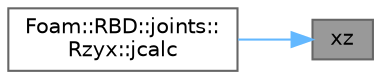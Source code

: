 digraph "xz"
{
 // LATEX_PDF_SIZE
  bgcolor="transparent";
  edge [fontname=Helvetica,fontsize=10,labelfontname=Helvetica,labelfontsize=10];
  node [fontname=Helvetica,fontsize=10,shape=box,height=0.2,width=0.4];
  rankdir="RL";
  Node1 [id="Node000001",label="xz",height=0.2,width=0.4,color="gray40", fillcolor="grey60", style="filled", fontcolor="black",tooltip=" "];
  Node1 -> Node2 [id="edge1_Node000001_Node000002",dir="back",color="steelblue1",style="solid",tooltip=" "];
  Node2 [id="Node000002",label="Foam::RBD::joints::\lRzyx::jcalc",height=0.2,width=0.4,color="grey40", fillcolor="white", style="filled",URL="$classFoam_1_1RBD_1_1joints_1_1Rzyx.html#a704cdcfe650b6acc214d0e74870900e9",tooltip=" "];
}
